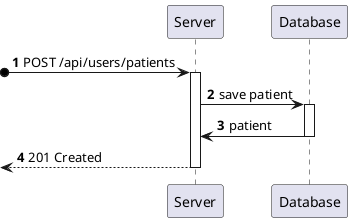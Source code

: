 @startuml process-view
autonumber

participant "Server" as Server
participant "Database" as Database

?o-> Server : POST /api/users/patients

activate Server

    Server -> Database : save patient
    
    activate Database

        Database -> Server : patient

    deactivate Database

    <-- Server : 201 Created

deactivate Server

@enduml